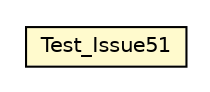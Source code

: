 #!/usr/local/bin/dot
#
# Class diagram 
# Generated by UMLGraph version R5_6-24-gf6e263 (http://www.umlgraph.org/)
#

digraph G {
	edge [fontname="Helvetica",fontsize=10,labelfontname="Helvetica",labelfontsize=10];
	node [fontname="Helvetica",fontsize=10,shape=plaintext];
	nodesep=0.25;
	ranksep=0.5;
	// com.chrisdoyle.validation.tests.Test_Issue51
	c219 [label=<<table title="com.chrisdoyle.validation.tests.Test_Issue51" border="0" cellborder="1" cellspacing="0" cellpadding="2" port="p" bgcolor="lemonChiffon" href="./Test_Issue51.html">
		<tr><td><table border="0" cellspacing="0" cellpadding="1">
<tr><td align="center" balign="center"> Test_Issue51 </td></tr>
		</table></td></tr>
		</table>>, URL="./Test_Issue51.html", fontname="Helvetica", fontcolor="black", fontsize=10.0];
}

